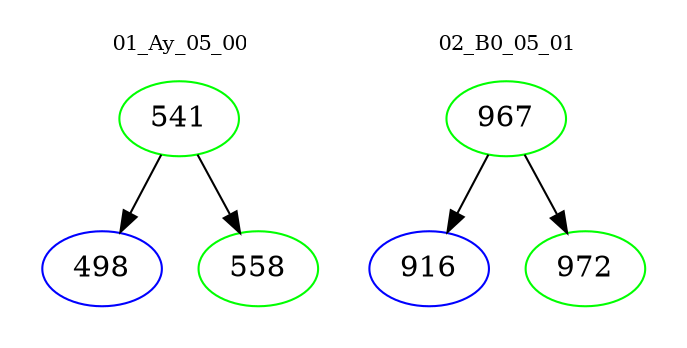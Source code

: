 digraph{
subgraph cluster_0 {
color = white
label = "01_Ay_05_00";
fontsize=10;
T0_541 [label="541", color="green"]
T0_541 -> T0_498 [color="black"]
T0_498 [label="498", color="blue"]
T0_541 -> T0_558 [color="black"]
T0_558 [label="558", color="green"]
}
subgraph cluster_1 {
color = white
label = "02_B0_05_01";
fontsize=10;
T1_967 [label="967", color="green"]
T1_967 -> T1_916 [color="black"]
T1_916 [label="916", color="blue"]
T1_967 -> T1_972 [color="black"]
T1_972 [label="972", color="green"]
}
}
